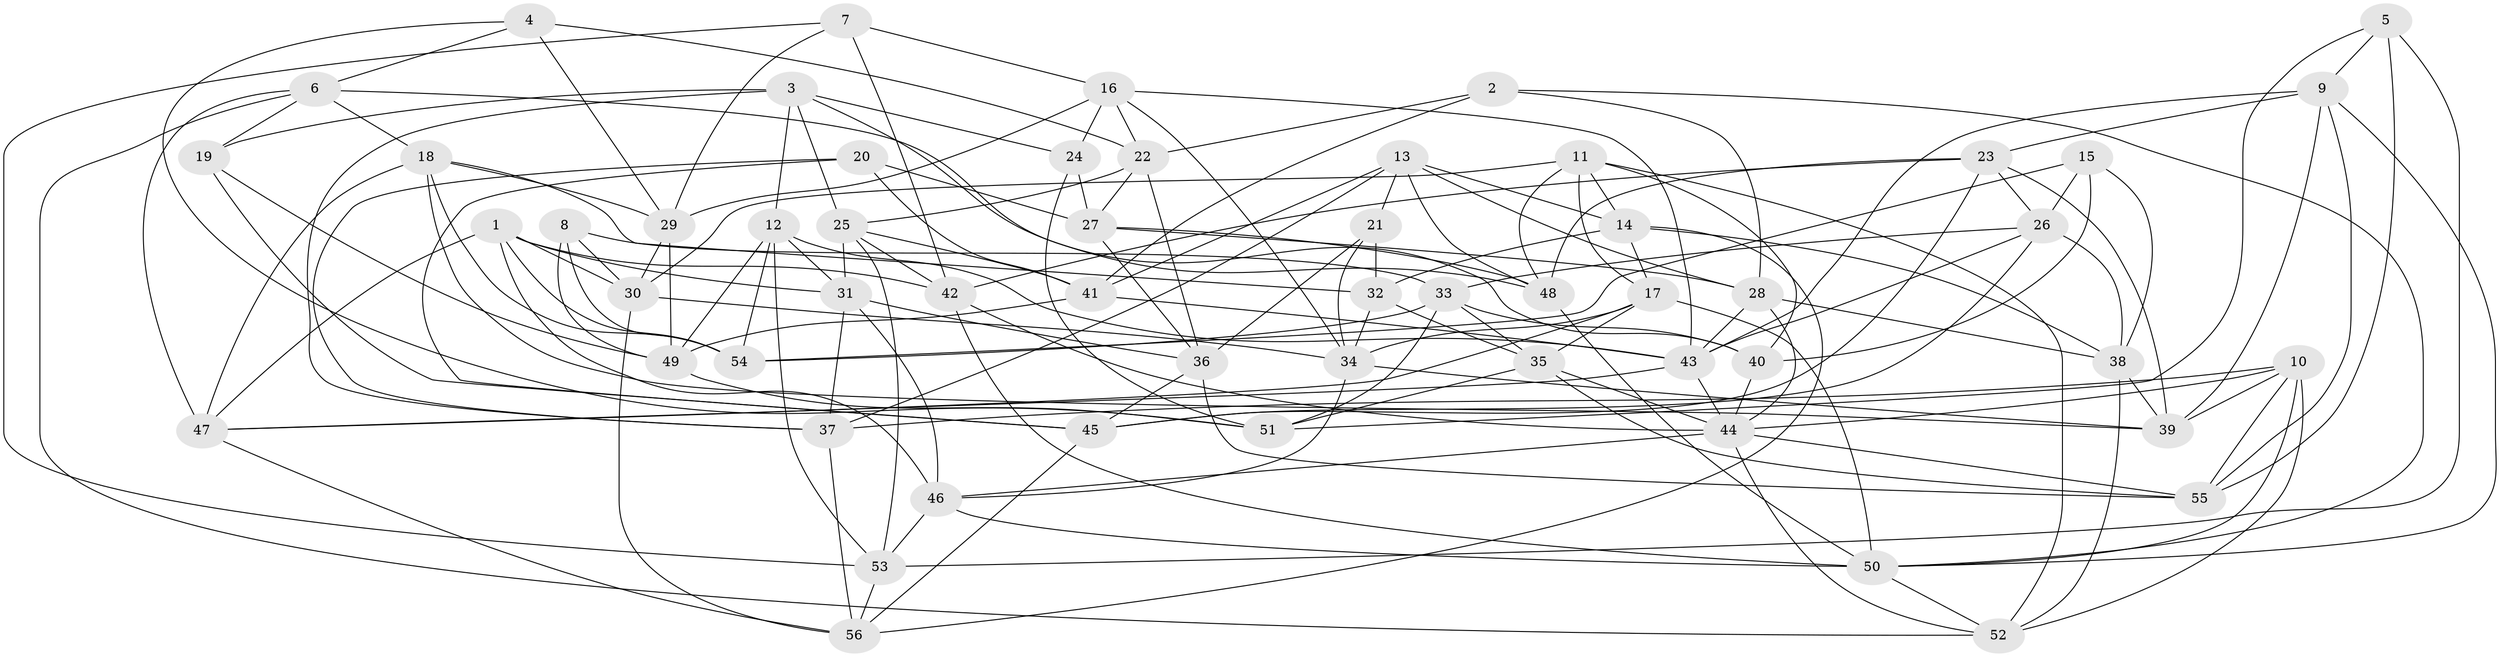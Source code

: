 // original degree distribution, {4: 1.0}
// Generated by graph-tools (version 1.1) at 2025/50/03/09/25 03:50:54]
// undirected, 56 vertices, 161 edges
graph export_dot {
graph [start="1"]
  node [color=gray90,style=filled];
  1;
  2;
  3;
  4;
  5;
  6;
  7;
  8;
  9;
  10;
  11;
  12;
  13;
  14;
  15;
  16;
  17;
  18;
  19;
  20;
  21;
  22;
  23;
  24;
  25;
  26;
  27;
  28;
  29;
  30;
  31;
  32;
  33;
  34;
  35;
  36;
  37;
  38;
  39;
  40;
  41;
  42;
  43;
  44;
  45;
  46;
  47;
  48;
  49;
  50;
  51;
  52;
  53;
  54;
  55;
  56;
  1 -- 30 [weight=1.0];
  1 -- 31 [weight=1.0];
  1 -- 42 [weight=1.0];
  1 -- 46 [weight=1.0];
  1 -- 47 [weight=1.0];
  1 -- 54 [weight=1.0];
  2 -- 22 [weight=1.0];
  2 -- 28 [weight=1.0];
  2 -- 41 [weight=1.0];
  2 -- 50 [weight=1.0];
  3 -- 12 [weight=1.0];
  3 -- 19 [weight=1.0];
  3 -- 24 [weight=1.0];
  3 -- 25 [weight=1.0];
  3 -- 37 [weight=1.0];
  3 -- 40 [weight=1.0];
  4 -- 6 [weight=1.0];
  4 -- 22 [weight=1.0];
  4 -- 29 [weight=1.0];
  4 -- 51 [weight=1.0];
  5 -- 9 [weight=1.0];
  5 -- 51 [weight=1.0];
  5 -- 53 [weight=1.0];
  5 -- 55 [weight=1.0];
  6 -- 18 [weight=1.0];
  6 -- 19 [weight=1.0];
  6 -- 47 [weight=1.0];
  6 -- 48 [weight=1.0];
  6 -- 52 [weight=1.0];
  7 -- 16 [weight=1.0];
  7 -- 29 [weight=1.0];
  7 -- 42 [weight=1.0];
  7 -- 53 [weight=1.0];
  8 -- 30 [weight=1.0];
  8 -- 33 [weight=1.0];
  8 -- 49 [weight=1.0];
  8 -- 54 [weight=1.0];
  9 -- 23 [weight=1.0];
  9 -- 39 [weight=1.0];
  9 -- 43 [weight=1.0];
  9 -- 50 [weight=1.0];
  9 -- 55 [weight=1.0];
  10 -- 37 [weight=1.0];
  10 -- 39 [weight=1.0];
  10 -- 44 [weight=1.0];
  10 -- 50 [weight=1.0];
  10 -- 52 [weight=1.0];
  10 -- 55 [weight=1.0];
  11 -- 14 [weight=1.0];
  11 -- 17 [weight=1.0];
  11 -- 30 [weight=1.0];
  11 -- 40 [weight=1.0];
  11 -- 48 [weight=1.0];
  11 -- 52 [weight=1.0];
  12 -- 31 [weight=1.0];
  12 -- 43 [weight=1.0];
  12 -- 49 [weight=1.0];
  12 -- 53 [weight=1.0];
  12 -- 54 [weight=1.0];
  13 -- 14 [weight=1.0];
  13 -- 21 [weight=1.0];
  13 -- 28 [weight=1.0];
  13 -- 37 [weight=1.0];
  13 -- 41 [weight=1.0];
  13 -- 48 [weight=1.0];
  14 -- 17 [weight=1.0];
  14 -- 32 [weight=1.0];
  14 -- 38 [weight=1.0];
  14 -- 56 [weight=1.0];
  15 -- 26 [weight=1.0];
  15 -- 38 [weight=1.0];
  15 -- 40 [weight=1.0];
  15 -- 54 [weight=1.0];
  16 -- 22 [weight=1.0];
  16 -- 24 [weight=1.0];
  16 -- 29 [weight=1.0];
  16 -- 34 [weight=1.0];
  16 -- 43 [weight=1.0];
  17 -- 34 [weight=1.0];
  17 -- 35 [weight=1.0];
  17 -- 47 [weight=1.0];
  17 -- 50 [weight=1.0];
  18 -- 29 [weight=1.0];
  18 -- 32 [weight=1.0];
  18 -- 39 [weight=1.0];
  18 -- 47 [weight=1.0];
  18 -- 54 [weight=1.0];
  19 -- 45 [weight=1.0];
  19 -- 49 [weight=1.0];
  20 -- 27 [weight=1.0];
  20 -- 37 [weight=1.0];
  20 -- 41 [weight=1.0];
  20 -- 45 [weight=1.0];
  21 -- 32 [weight=1.0];
  21 -- 34 [weight=1.0];
  21 -- 36 [weight=1.0];
  22 -- 25 [weight=1.0];
  22 -- 27 [weight=1.0];
  22 -- 36 [weight=1.0];
  23 -- 26 [weight=1.0];
  23 -- 39 [weight=1.0];
  23 -- 42 [weight=1.0];
  23 -- 45 [weight=1.0];
  23 -- 48 [weight=1.0];
  24 -- 27 [weight=1.0];
  24 -- 51 [weight=1.0];
  25 -- 31 [weight=1.0];
  25 -- 41 [weight=1.0];
  25 -- 42 [weight=1.0];
  25 -- 53 [weight=1.0];
  26 -- 33 [weight=1.0];
  26 -- 38 [weight=1.0];
  26 -- 43 [weight=1.0];
  26 -- 45 [weight=1.0];
  27 -- 28 [weight=1.0];
  27 -- 36 [weight=1.0];
  27 -- 48 [weight=1.0];
  28 -- 38 [weight=1.0];
  28 -- 43 [weight=1.0];
  28 -- 44 [weight=1.0];
  29 -- 30 [weight=1.0];
  29 -- 49 [weight=1.0];
  30 -- 34 [weight=1.0];
  30 -- 56 [weight=1.0];
  31 -- 36 [weight=1.0];
  31 -- 37 [weight=1.0];
  31 -- 46 [weight=1.0];
  32 -- 34 [weight=2.0];
  32 -- 35 [weight=1.0];
  33 -- 35 [weight=1.0];
  33 -- 40 [weight=1.0];
  33 -- 51 [weight=1.0];
  33 -- 54 [weight=1.0];
  34 -- 39 [weight=1.0];
  34 -- 46 [weight=1.0];
  35 -- 44 [weight=1.0];
  35 -- 51 [weight=1.0];
  35 -- 55 [weight=1.0];
  36 -- 45 [weight=1.0];
  36 -- 55 [weight=1.0];
  37 -- 56 [weight=1.0];
  38 -- 39 [weight=1.0];
  38 -- 52 [weight=1.0];
  40 -- 44 [weight=2.0];
  41 -- 43 [weight=1.0];
  41 -- 49 [weight=1.0];
  42 -- 44 [weight=1.0];
  42 -- 50 [weight=1.0];
  43 -- 44 [weight=1.0];
  43 -- 47 [weight=1.0];
  44 -- 46 [weight=1.0];
  44 -- 52 [weight=1.0];
  44 -- 55 [weight=1.0];
  45 -- 56 [weight=1.0];
  46 -- 50 [weight=1.0];
  46 -- 53 [weight=1.0];
  47 -- 56 [weight=1.0];
  48 -- 50 [weight=1.0];
  49 -- 51 [weight=1.0];
  50 -- 52 [weight=1.0];
  53 -- 56 [weight=1.0];
}
